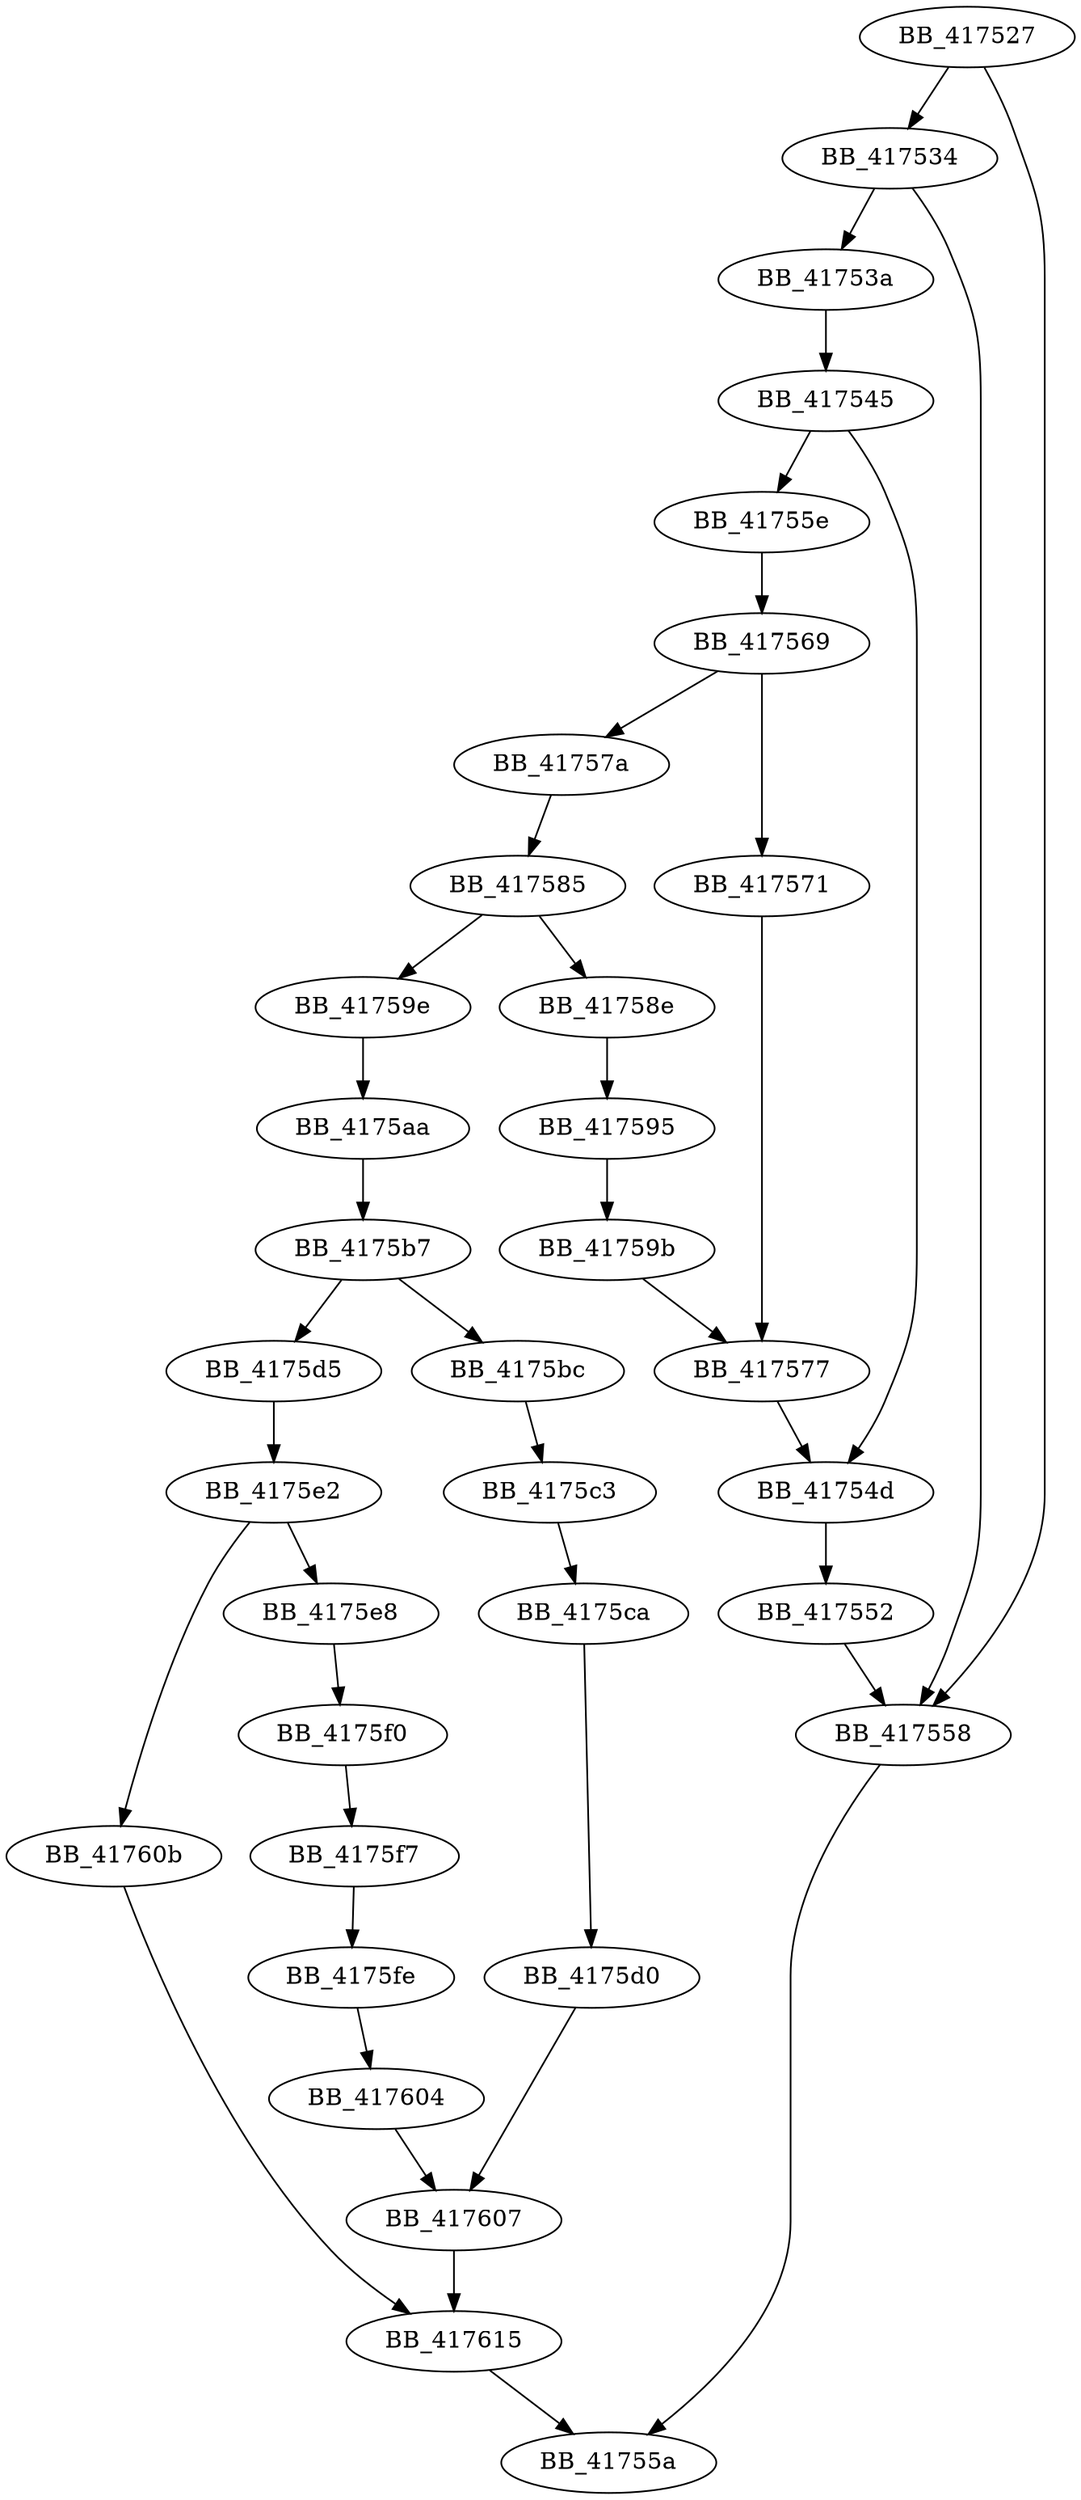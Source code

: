 DiGraph __create_locale{
BB_417527->BB_417534
BB_417527->BB_417558
BB_417534->BB_41753a
BB_417534->BB_417558
BB_41753a->BB_417545
BB_417545->BB_41754d
BB_417545->BB_41755e
BB_41754d->BB_417552
BB_417552->BB_417558
BB_417558->BB_41755a
BB_41755e->BB_417569
BB_417569->BB_417571
BB_417569->BB_41757a
BB_417571->BB_417577
BB_417577->BB_41754d
BB_41757a->BB_417585
BB_417585->BB_41758e
BB_417585->BB_41759e
BB_41758e->BB_417595
BB_417595->BB_41759b
BB_41759b->BB_417577
BB_41759e->BB_4175aa
BB_4175aa->BB_4175b7
BB_4175b7->BB_4175bc
BB_4175b7->BB_4175d5
BB_4175bc->BB_4175c3
BB_4175c3->BB_4175ca
BB_4175ca->BB_4175d0
BB_4175d0->BB_417607
BB_4175d5->BB_4175e2
BB_4175e2->BB_4175e8
BB_4175e2->BB_41760b
BB_4175e8->BB_4175f0
BB_4175f0->BB_4175f7
BB_4175f7->BB_4175fe
BB_4175fe->BB_417604
BB_417604->BB_417607
BB_417607->BB_417615
BB_41760b->BB_417615
BB_417615->BB_41755a
}
